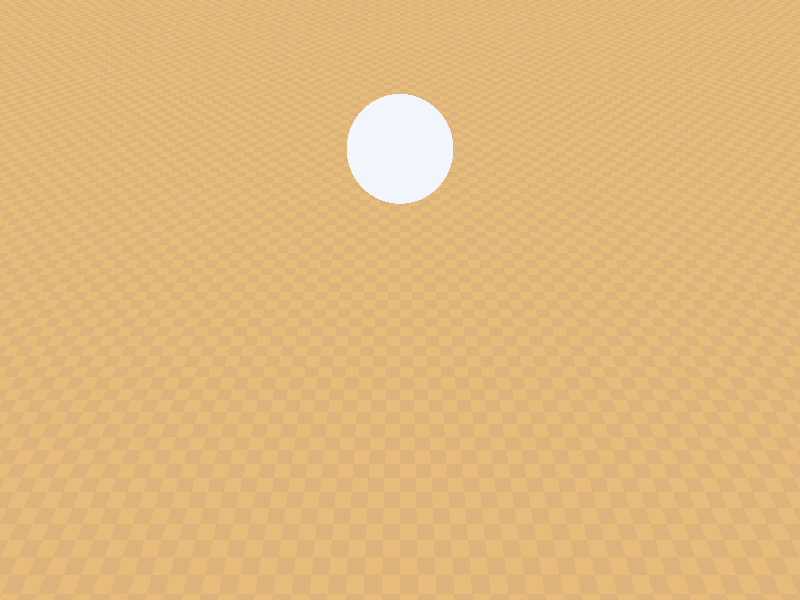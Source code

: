   #include "colors.inc"
  
      
  camera 
  {   
    
      
    location <0, 30, -40>
    look_at  <0, 0,  -10> 
    
  }   
  
 
  plane                                                                    
  {
    <0, 1, 0>, -5                                                        
   pigment {checker color Gold, color Copper }        
  }   
  
    
  
  #declare Number = 25;                        // The number equals the number of animation frames                         
  
  #declare Ang = 720/Number;                   // The rotation angle per frame 
  
  #declare a = 10; 
  
  #declare dumpNum = 1/8;
    
  sphere 
  {
    <0, 0, 0>, 5
    texture { pigment { color Silver }  }  
   /* #declare value = clock*dumpNum;   
    #declare sin2t = 1 + sin(value)*sin(value);
    #declare xPOs = cos(value)*a*1.41/sin2t; 
    #declare yPOs = xPOs* sin(value);
    translate <yPOs, 2, xPOs>  */                     // Lift and move sphere      
    #if( clock < 13)         
        translate <0, 0, 10>
        rotate <0, clock*Ang, 0>
    #end                               
    #if( clock >= 13) 
        translate <0, 0, -10>  
        rotate <0, -clock*Ang, 0>
        translate <0, 0, 20> 
    #end                     
    
                       // Rotation around y axis by an angle resulting from the product 
                                               // values of clock animation, and the angle of rotation
                                               // per one frame
    
  }
    
             
  
 light_source { <0, 50, -30> color White} 
 light_source { <0, 50, -30> color White} 